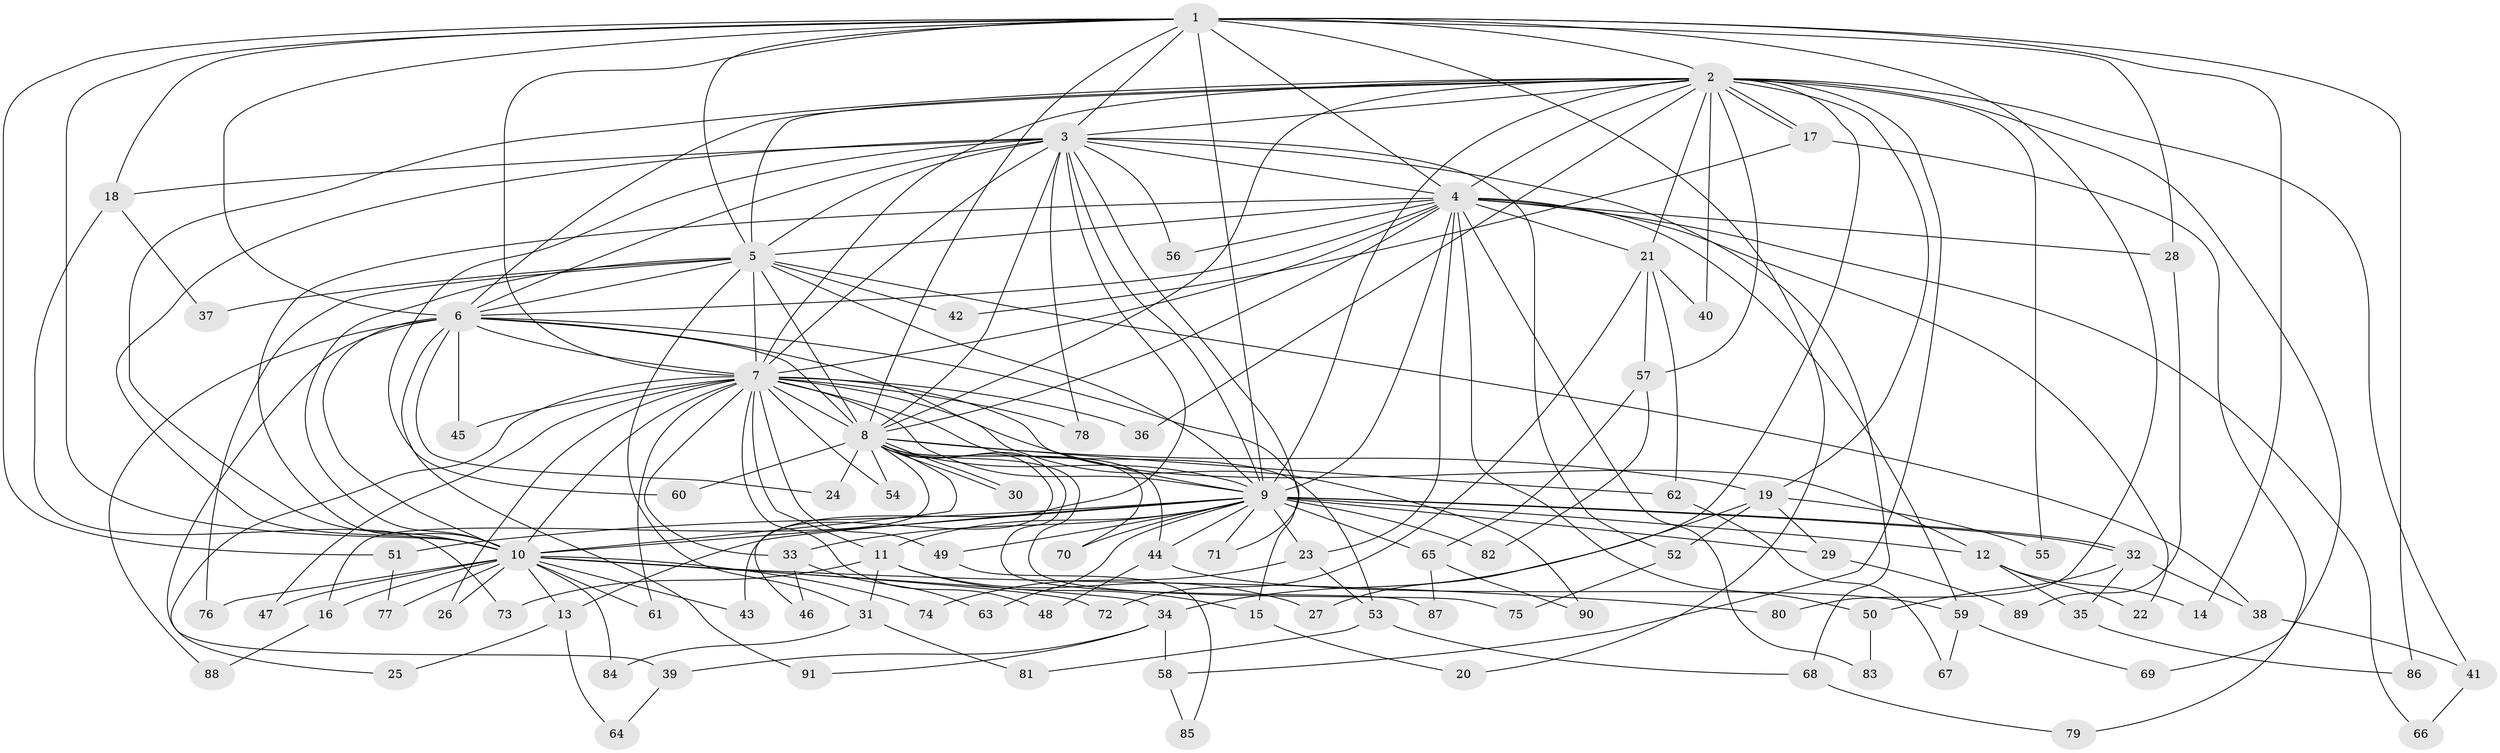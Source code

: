 // Generated by graph-tools (version 1.1) at 2025/10/02/27/25 16:10:57]
// undirected, 91 vertices, 207 edges
graph export_dot {
graph [start="1"]
  node [color=gray90,style=filled];
  1;
  2;
  3;
  4;
  5;
  6;
  7;
  8;
  9;
  10;
  11;
  12;
  13;
  14;
  15;
  16;
  17;
  18;
  19;
  20;
  21;
  22;
  23;
  24;
  25;
  26;
  27;
  28;
  29;
  30;
  31;
  32;
  33;
  34;
  35;
  36;
  37;
  38;
  39;
  40;
  41;
  42;
  43;
  44;
  45;
  46;
  47;
  48;
  49;
  50;
  51;
  52;
  53;
  54;
  55;
  56;
  57;
  58;
  59;
  60;
  61;
  62;
  63;
  64;
  65;
  66;
  67;
  68;
  69;
  70;
  71;
  72;
  73;
  74;
  75;
  76;
  77;
  78;
  79;
  80;
  81;
  82;
  83;
  84;
  85;
  86;
  87;
  88;
  89;
  90;
  91;
  1 -- 2;
  1 -- 3;
  1 -- 4;
  1 -- 5;
  1 -- 6;
  1 -- 7;
  1 -- 8;
  1 -- 9;
  1 -- 10;
  1 -- 14;
  1 -- 18;
  1 -- 20;
  1 -- 28;
  1 -- 51;
  1 -- 80;
  1 -- 86;
  2 -- 3;
  2 -- 4;
  2 -- 5;
  2 -- 6;
  2 -- 7;
  2 -- 8;
  2 -- 9;
  2 -- 10;
  2 -- 17;
  2 -- 17;
  2 -- 19;
  2 -- 21;
  2 -- 27;
  2 -- 36;
  2 -- 40;
  2 -- 41;
  2 -- 55;
  2 -- 57;
  2 -- 58;
  2 -- 69;
  3 -- 4;
  3 -- 5;
  3 -- 6;
  3 -- 7;
  3 -- 8;
  3 -- 9;
  3 -- 10;
  3 -- 18;
  3 -- 43;
  3 -- 52;
  3 -- 56;
  3 -- 60;
  3 -- 68;
  3 -- 71;
  3 -- 78;
  4 -- 5;
  4 -- 6;
  4 -- 7;
  4 -- 8;
  4 -- 9;
  4 -- 10;
  4 -- 21;
  4 -- 22;
  4 -- 23;
  4 -- 28;
  4 -- 50;
  4 -- 56;
  4 -- 59;
  4 -- 66;
  4 -- 83;
  5 -- 6;
  5 -- 7;
  5 -- 8;
  5 -- 9;
  5 -- 10;
  5 -- 31;
  5 -- 37;
  5 -- 38;
  5 -- 42;
  5 -- 76;
  6 -- 7;
  6 -- 8;
  6 -- 9;
  6 -- 10;
  6 -- 15;
  6 -- 24;
  6 -- 39;
  6 -- 45;
  6 -- 88;
  6 -- 91;
  7 -- 8;
  7 -- 9;
  7 -- 10;
  7 -- 11;
  7 -- 12;
  7 -- 25;
  7 -- 26;
  7 -- 33;
  7 -- 36;
  7 -- 45;
  7 -- 47;
  7 -- 48;
  7 -- 49;
  7 -- 53;
  7 -- 54;
  7 -- 61;
  7 -- 78;
  7 -- 90;
  8 -- 9;
  8 -- 10;
  8 -- 16;
  8 -- 19;
  8 -- 24;
  8 -- 30;
  8 -- 30;
  8 -- 44;
  8 -- 46;
  8 -- 54;
  8 -- 60;
  8 -- 62;
  8 -- 70;
  8 -- 75;
  8 -- 87;
  9 -- 10;
  9 -- 11;
  9 -- 12;
  9 -- 13;
  9 -- 23;
  9 -- 29;
  9 -- 32;
  9 -- 32;
  9 -- 33;
  9 -- 44;
  9 -- 49;
  9 -- 51;
  9 -- 63;
  9 -- 65;
  9 -- 70;
  9 -- 71;
  9 -- 82;
  10 -- 13;
  10 -- 16;
  10 -- 26;
  10 -- 34;
  10 -- 43;
  10 -- 47;
  10 -- 61;
  10 -- 72;
  10 -- 74;
  10 -- 76;
  10 -- 77;
  10 -- 80;
  10 -- 84;
  11 -- 15;
  11 -- 27;
  11 -- 31;
  11 -- 73;
  12 -- 14;
  12 -- 22;
  12 -- 35;
  13 -- 25;
  13 -- 64;
  15 -- 20;
  16 -- 88;
  17 -- 42;
  17 -- 79;
  18 -- 37;
  18 -- 73;
  19 -- 29;
  19 -- 34;
  19 -- 52;
  19 -- 55;
  21 -- 40;
  21 -- 57;
  21 -- 62;
  21 -- 72;
  23 -- 53;
  23 -- 74;
  28 -- 89;
  29 -- 89;
  31 -- 81;
  31 -- 84;
  32 -- 35;
  32 -- 38;
  32 -- 50;
  33 -- 46;
  33 -- 63;
  34 -- 39;
  34 -- 58;
  34 -- 91;
  35 -- 86;
  38 -- 41;
  39 -- 64;
  41 -- 66;
  44 -- 48;
  44 -- 59;
  49 -- 85;
  50 -- 83;
  51 -- 77;
  52 -- 75;
  53 -- 68;
  53 -- 81;
  57 -- 65;
  57 -- 82;
  58 -- 85;
  59 -- 67;
  59 -- 69;
  62 -- 67;
  65 -- 87;
  65 -- 90;
  68 -- 79;
}
